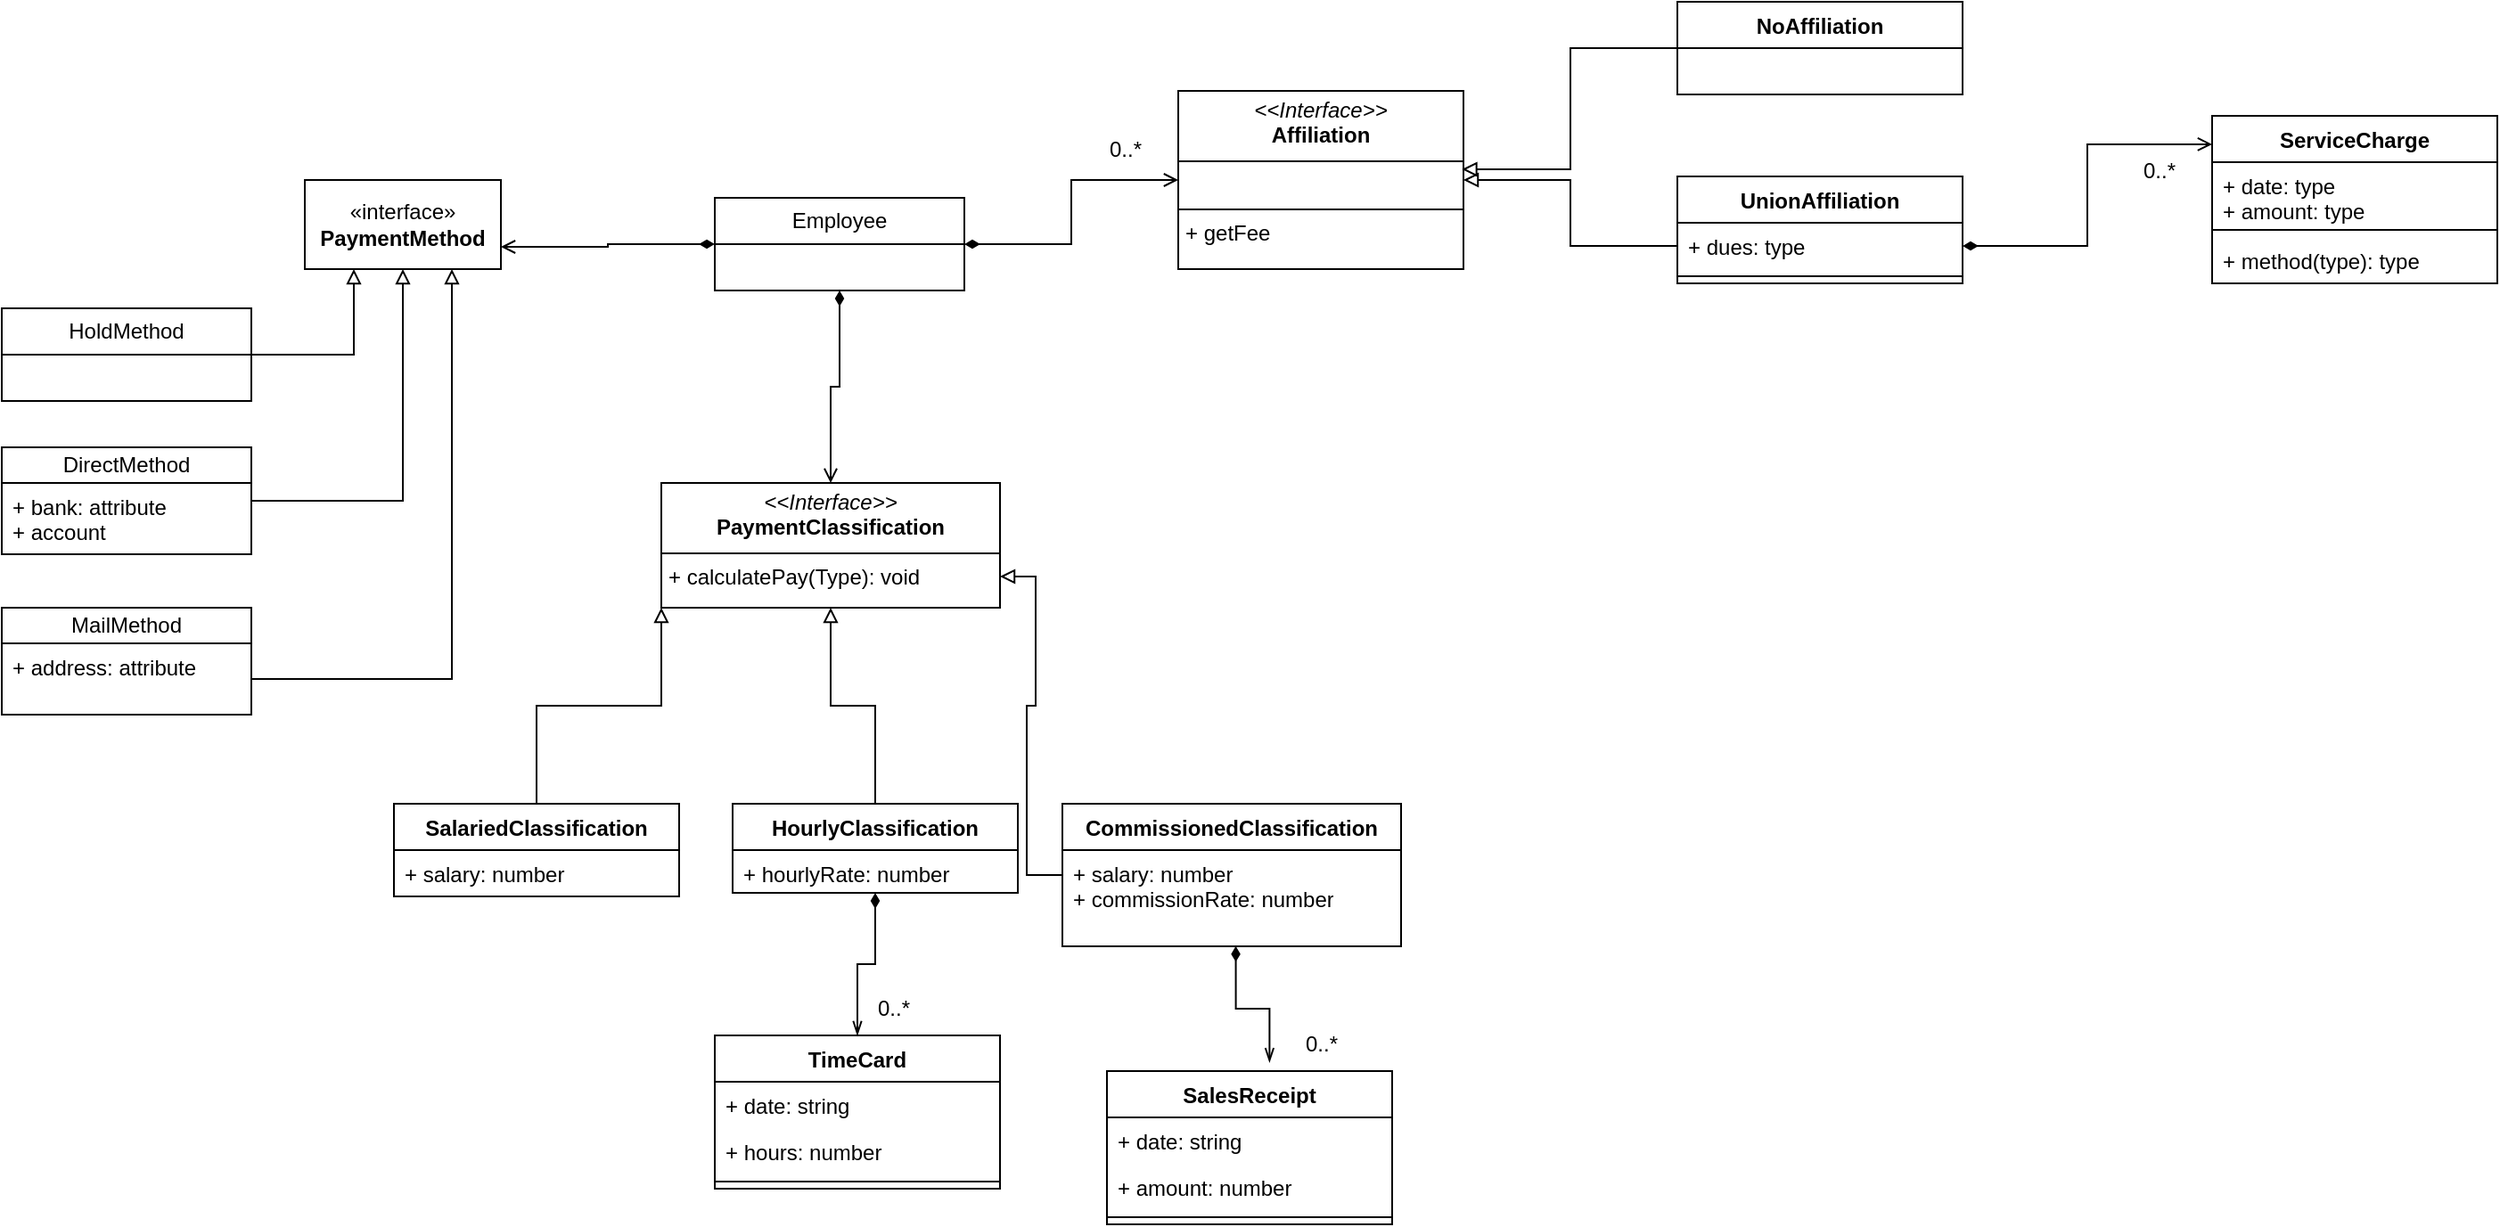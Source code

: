 <mxfile version="24.0.4" type="device">
  <diagram name="employee" id="6TUgTd9j0N-Ey9y_NfMO">
    <mxGraphModel dx="1420" dy="1209" grid="1" gridSize="10" guides="1" tooltips="1" connect="1" arrows="1" fold="1" page="0" pageScale="1" pageWidth="850" pageHeight="1100" math="0" shadow="0">
      <root>
        <mxCell id="0" />
        <mxCell id="1" parent="0" />
        <mxCell id="Q0QQ5eIorKA2mjUOSCse-21" value="" style="edgeStyle=orthogonalEdgeStyle;rounded=0;orthogonalLoop=1;jettySize=auto;html=1;startArrow=diamondThin;startFill=1;endArrow=open;endFill=0;" edge="1" parent="1" source="Q0QQ5eIorKA2mjUOSCse-1" target="Q0QQ5eIorKA2mjUOSCse-6">
          <mxGeometry relative="1" as="geometry" />
        </mxCell>
        <mxCell id="Q0QQ5eIorKA2mjUOSCse-88" style="edgeStyle=orthogonalEdgeStyle;rounded=0;orthogonalLoop=1;jettySize=auto;html=1;entryX=1;entryY=0.75;entryDx=0;entryDy=0;startArrow=diamondThin;startFill=1;endArrow=open;endFill=0;" edge="1" parent="1" source="Q0QQ5eIorKA2mjUOSCse-1" target="Q0QQ5eIorKA2mjUOSCse-53">
          <mxGeometry relative="1" as="geometry" />
        </mxCell>
        <mxCell id="Q0QQ5eIorKA2mjUOSCse-127" style="edgeStyle=orthogonalEdgeStyle;rounded=0;orthogonalLoop=1;jettySize=auto;html=1;entryX=0;entryY=0.5;entryDx=0;entryDy=0;startArrow=diamondThin;startFill=1;endArrow=open;endFill=0;" edge="1" parent="1" source="Q0QQ5eIorKA2mjUOSCse-1" target="Q0QQ5eIorKA2mjUOSCse-100">
          <mxGeometry relative="1" as="geometry" />
        </mxCell>
        <mxCell id="Q0QQ5eIorKA2mjUOSCse-1" value="Employee" style="swimlane;fontStyle=0;childLayout=stackLayout;horizontal=1;startSize=26;fillColor=none;horizontalStack=0;resizeParent=1;resizeParentMax=0;resizeLast=0;collapsible=1;marginBottom=0;whiteSpace=wrap;html=1;" vertex="1" parent="1">
          <mxGeometry x="230" y="60" width="140" height="52" as="geometry">
            <mxRectangle x="270" y="90" width="90" height="30" as="alternateBounds" />
          </mxGeometry>
        </mxCell>
        <mxCell id="Q0QQ5eIorKA2mjUOSCse-6" value="&lt;p style=&quot;margin:0px;margin-top:4px;text-align:center;&quot;&gt;&lt;i&gt;&amp;lt;&amp;lt;Interface&amp;gt;&amp;gt;&lt;/i&gt;&lt;br&gt;&lt;b&gt;PaymentClassification&lt;/b&gt;&lt;/p&gt;&lt;hr size=&quot;1&quot; style=&quot;border-style:solid;&quot;&gt;&lt;p style=&quot;margin:0px;margin-left:4px;&quot;&gt;+ calculatePay(Type): void&lt;br&gt;&lt;/p&gt;&lt;p style=&quot;margin:0px;margin-left:4px;&quot;&gt;&lt;br&gt;&lt;/p&gt;" style="verticalAlign=top;align=left;overflow=fill;html=1;whiteSpace=wrap;" vertex="1" parent="1">
          <mxGeometry x="200" y="220" width="190" height="70" as="geometry" />
        </mxCell>
        <mxCell id="Q0QQ5eIorKA2mjUOSCse-18" style="edgeStyle=orthogonalEdgeStyle;rounded=0;orthogonalLoop=1;jettySize=auto;html=1;entryX=0;entryY=1;entryDx=0;entryDy=0;endArrow=block;endFill=0;" edge="1" parent="1" source="Q0QQ5eIorKA2mjUOSCse-7" target="Q0QQ5eIorKA2mjUOSCse-6">
          <mxGeometry relative="1" as="geometry" />
        </mxCell>
        <mxCell id="Q0QQ5eIorKA2mjUOSCse-7" value="SalariedClassification" style="swimlane;fontStyle=1;align=center;verticalAlign=top;childLayout=stackLayout;horizontal=1;startSize=26;horizontalStack=0;resizeParent=1;resizeParentMax=0;resizeLast=0;collapsible=1;marginBottom=0;whiteSpace=wrap;html=1;" vertex="1" parent="1">
          <mxGeometry x="50" y="400" width="160" height="52" as="geometry" />
        </mxCell>
        <mxCell id="Q0QQ5eIorKA2mjUOSCse-8" value="+ salary: number" style="text;strokeColor=none;fillColor=none;align=left;verticalAlign=top;spacingLeft=4;spacingRight=4;overflow=hidden;rotatable=0;points=[[0,0.5],[1,0.5]];portConstraint=eastwest;whiteSpace=wrap;html=1;" vertex="1" parent="Q0QQ5eIorKA2mjUOSCse-7">
          <mxGeometry y="26" width="160" height="26" as="geometry" />
        </mxCell>
        <mxCell id="Q0QQ5eIorKA2mjUOSCse-19" value="" style="edgeStyle=orthogonalEdgeStyle;rounded=0;orthogonalLoop=1;jettySize=auto;html=1;endArrow=block;endFill=0;" edge="1" parent="1" source="Q0QQ5eIorKA2mjUOSCse-12" target="Q0QQ5eIorKA2mjUOSCse-6">
          <mxGeometry relative="1" as="geometry" />
        </mxCell>
        <mxCell id="Q0QQ5eIorKA2mjUOSCse-118" style="edgeStyle=orthogonalEdgeStyle;rounded=0;orthogonalLoop=1;jettySize=auto;html=1;entryX=0.5;entryY=0;entryDx=0;entryDy=0;startArrow=diamondThin;startFill=1;endArrow=openThin;endFill=0;" edge="1" parent="1" source="Q0QQ5eIorKA2mjUOSCse-12" target="Q0QQ5eIorKA2mjUOSCse-113">
          <mxGeometry relative="1" as="geometry" />
        </mxCell>
        <mxCell id="Q0QQ5eIorKA2mjUOSCse-12" value="HourlyClassification" style="swimlane;fontStyle=1;align=center;verticalAlign=top;childLayout=stackLayout;horizontal=1;startSize=26;horizontalStack=0;resizeParent=1;resizeParentMax=0;resizeLast=0;collapsible=1;marginBottom=0;whiteSpace=wrap;html=1;" vertex="1" parent="1">
          <mxGeometry x="240" y="400" width="160" height="50" as="geometry" />
        </mxCell>
        <mxCell id="Q0QQ5eIorKA2mjUOSCse-13" value="+ hourlyRate: number" style="text;strokeColor=none;fillColor=none;align=left;verticalAlign=top;spacingLeft=4;spacingRight=4;overflow=hidden;rotatable=0;points=[[0,0.5],[1,0.5]];portConstraint=eastwest;whiteSpace=wrap;html=1;" vertex="1" parent="Q0QQ5eIorKA2mjUOSCse-12">
          <mxGeometry y="26" width="160" height="24" as="geometry" />
        </mxCell>
        <mxCell id="Q0QQ5eIorKA2mjUOSCse-20" style="edgeStyle=orthogonalEdgeStyle;rounded=0;orthogonalLoop=1;jettySize=auto;html=1;entryX=1;entryY=0.75;entryDx=0;entryDy=0;endArrow=block;endFill=0;" edge="1" parent="1" source="Q0QQ5eIorKA2mjUOSCse-15" target="Q0QQ5eIorKA2mjUOSCse-6">
          <mxGeometry relative="1" as="geometry" />
        </mxCell>
        <mxCell id="Q0QQ5eIorKA2mjUOSCse-15" value="CommissionedClassification" style="swimlane;fontStyle=1;align=center;verticalAlign=top;childLayout=stackLayout;horizontal=1;startSize=26;horizontalStack=0;resizeParent=1;resizeParentMax=0;resizeLast=0;collapsible=1;marginBottom=0;whiteSpace=wrap;html=1;" vertex="1" parent="1">
          <mxGeometry x="425" y="400" width="190" height="80" as="geometry" />
        </mxCell>
        <mxCell id="Q0QQ5eIorKA2mjUOSCse-16" value="+ salary: number&lt;div&gt;+ commissionRate: number&lt;br&gt;&lt;/div&gt;" style="text;strokeColor=none;fillColor=none;align=left;verticalAlign=top;spacingLeft=4;spacingRight=4;overflow=hidden;rotatable=0;points=[[0,0.5],[1,0.5]];portConstraint=eastwest;whiteSpace=wrap;html=1;" vertex="1" parent="Q0QQ5eIorKA2mjUOSCse-15">
          <mxGeometry y="26" width="190" height="54" as="geometry" />
        </mxCell>
        <mxCell id="Q0QQ5eIorKA2mjUOSCse-53" value="«interface»&lt;br&gt;&lt;b&gt;PaymentMethod&lt;/b&gt;" style="html=1;whiteSpace=wrap;" vertex="1" parent="1">
          <mxGeometry y="50" width="110" height="50" as="geometry" />
        </mxCell>
        <mxCell id="Q0QQ5eIorKA2mjUOSCse-58" style="edgeStyle=orthogonalEdgeStyle;rounded=0;orthogonalLoop=1;jettySize=auto;html=1;entryX=0.5;entryY=1;entryDx=0;entryDy=0;endArrow=block;endFill=0;" edge="1" parent="1" source="Q0QQ5eIorKA2mjUOSCse-54" target="Q0QQ5eIorKA2mjUOSCse-53">
          <mxGeometry relative="1" as="geometry" />
        </mxCell>
        <mxCell id="Q0QQ5eIorKA2mjUOSCse-54" value="DirectMethod" style="swimlane;fontStyle=0;childLayout=stackLayout;horizontal=1;startSize=20;fillColor=none;horizontalStack=0;resizeParent=1;resizeParentMax=0;resizeLast=0;collapsible=1;marginBottom=0;whiteSpace=wrap;html=1;" vertex="1" parent="1">
          <mxGeometry x="-170" y="200" width="140" height="60" as="geometry" />
        </mxCell>
        <mxCell id="Q0QQ5eIorKA2mjUOSCse-81" value="+ bank: attribute&lt;div&gt;+ account&lt;/div&gt;" style="text;strokeColor=none;fillColor=none;align=left;verticalAlign=top;spacingLeft=4;spacingRight=4;overflow=hidden;rotatable=0;points=[[0,0.5],[1,0.5]];portConstraint=eastwest;whiteSpace=wrap;html=1;" vertex="1" parent="Q0QQ5eIorKA2mjUOSCse-54">
          <mxGeometry y="20" width="140" height="40" as="geometry" />
        </mxCell>
        <mxCell id="Q0QQ5eIorKA2mjUOSCse-86" style="edgeStyle=orthogonalEdgeStyle;rounded=0;orthogonalLoop=1;jettySize=auto;html=1;entryX=0.25;entryY=1;entryDx=0;entryDy=0;endArrow=block;endFill=0;" edge="1" parent="1" source="Q0QQ5eIorKA2mjUOSCse-59" target="Q0QQ5eIorKA2mjUOSCse-53">
          <mxGeometry relative="1" as="geometry" />
        </mxCell>
        <mxCell id="Q0QQ5eIorKA2mjUOSCse-59" value="HoldMethod" style="swimlane;fontStyle=0;childLayout=stackLayout;horizontal=1;startSize=26;fillColor=none;horizontalStack=0;resizeParent=1;resizeParentMax=0;resizeLast=0;collapsible=1;marginBottom=0;whiteSpace=wrap;html=1;" vertex="1" parent="1">
          <mxGeometry x="-170" y="122" width="140" height="52" as="geometry" />
        </mxCell>
        <mxCell id="Q0QQ5eIorKA2mjUOSCse-82" value="MailMethod" style="swimlane;fontStyle=0;childLayout=stackLayout;horizontal=1;startSize=20;fillColor=none;horizontalStack=0;resizeParent=1;resizeParentMax=0;resizeLast=0;collapsible=1;marginBottom=0;whiteSpace=wrap;html=1;" vertex="1" parent="1">
          <mxGeometry x="-170" y="290" width="140" height="60" as="geometry" />
        </mxCell>
        <mxCell id="Q0QQ5eIorKA2mjUOSCse-83" value="+ address: attribute" style="text;strokeColor=none;fillColor=none;align=left;verticalAlign=top;spacingLeft=4;spacingRight=4;overflow=hidden;rotatable=0;points=[[0,0.5],[1,0.5]];portConstraint=eastwest;whiteSpace=wrap;html=1;" vertex="1" parent="Q0QQ5eIorKA2mjUOSCse-82">
          <mxGeometry y="20" width="140" height="40" as="geometry" />
        </mxCell>
        <mxCell id="Q0QQ5eIorKA2mjUOSCse-87" style="edgeStyle=orthogonalEdgeStyle;rounded=0;orthogonalLoop=1;jettySize=auto;html=1;entryX=0.75;entryY=1;entryDx=0;entryDy=0;endArrow=block;endFill=0;" edge="1" parent="1" source="Q0QQ5eIorKA2mjUOSCse-83" target="Q0QQ5eIorKA2mjUOSCse-53">
          <mxGeometry relative="1" as="geometry" />
        </mxCell>
        <mxCell id="Q0QQ5eIorKA2mjUOSCse-90" value="NoAffiliation" style="swimlane;fontStyle=1;align=center;verticalAlign=top;childLayout=stackLayout;horizontal=1;startSize=26;horizontalStack=0;resizeParent=1;resizeParentMax=0;resizeLast=0;collapsible=1;marginBottom=0;whiteSpace=wrap;html=1;" vertex="1" parent="1">
          <mxGeometry x="770" y="-50" width="160" height="52" as="geometry" />
        </mxCell>
        <mxCell id="Q0QQ5eIorKA2mjUOSCse-94" value="UnionAffiliation" style="swimlane;fontStyle=1;align=center;verticalAlign=top;childLayout=stackLayout;horizontal=1;startSize=26;horizontalStack=0;resizeParent=1;resizeParentMax=0;resizeLast=0;collapsible=1;marginBottom=0;whiteSpace=wrap;html=1;" vertex="1" parent="1">
          <mxGeometry x="770" y="48" width="160" height="60" as="geometry" />
        </mxCell>
        <mxCell id="Q0QQ5eIorKA2mjUOSCse-95" value="+ dues: type" style="text;strokeColor=none;fillColor=none;align=left;verticalAlign=top;spacingLeft=4;spacingRight=4;overflow=hidden;rotatable=0;points=[[0,0.5],[1,0.5]];portConstraint=eastwest;whiteSpace=wrap;html=1;" vertex="1" parent="Q0QQ5eIorKA2mjUOSCse-94">
          <mxGeometry y="26" width="160" height="26" as="geometry" />
        </mxCell>
        <mxCell id="Q0QQ5eIorKA2mjUOSCse-96" value="" style="line;strokeWidth=1;fillColor=none;align=left;verticalAlign=middle;spacingTop=-1;spacingLeft=3;spacingRight=3;rotatable=0;labelPosition=right;points=[];portConstraint=eastwest;strokeColor=inherit;" vertex="1" parent="Q0QQ5eIorKA2mjUOSCse-94">
          <mxGeometry y="52" width="160" height="8" as="geometry" />
        </mxCell>
        <mxCell id="Q0QQ5eIorKA2mjUOSCse-100" value="&lt;p style=&quot;margin:0px;margin-top:4px;text-align:center;&quot;&gt;&lt;i&gt;&amp;lt;&amp;lt;Interface&amp;gt;&amp;gt;&lt;/i&gt;&lt;br&gt;&lt;b&gt;Affiliation&lt;/b&gt;&lt;/p&gt;&lt;hr size=&quot;1&quot; style=&quot;border-style:solid;&quot;&gt;&lt;p style=&quot;margin:0px;margin-left:4px;&quot;&gt;&lt;br&gt;&lt;/p&gt;&lt;hr size=&quot;1&quot; style=&quot;border-style:solid;&quot;&gt;&lt;p style=&quot;margin:0px;margin-left:4px;&quot;&gt;+ getFee&lt;br&gt;&lt;br&gt;&lt;/p&gt;" style="verticalAlign=top;align=left;overflow=fill;html=1;whiteSpace=wrap;" vertex="1" parent="1">
          <mxGeometry x="490" width="160" height="100" as="geometry" />
        </mxCell>
        <mxCell id="Q0QQ5eIorKA2mjUOSCse-101" value="ServiceCharge" style="swimlane;fontStyle=1;align=center;verticalAlign=top;childLayout=stackLayout;horizontal=1;startSize=26;horizontalStack=0;resizeParent=1;resizeParentMax=0;resizeLast=0;collapsible=1;marginBottom=0;whiteSpace=wrap;html=1;" vertex="1" parent="1">
          <mxGeometry x="1070" y="14" width="160" height="94" as="geometry" />
        </mxCell>
        <mxCell id="Q0QQ5eIorKA2mjUOSCse-102" value="+ date: type&lt;div&gt;+ amount: type&lt;br&gt;&lt;/div&gt;" style="text;strokeColor=none;fillColor=none;align=left;verticalAlign=top;spacingLeft=4;spacingRight=4;overflow=hidden;rotatable=0;points=[[0,0.5],[1,0.5]];portConstraint=eastwest;whiteSpace=wrap;html=1;" vertex="1" parent="Q0QQ5eIorKA2mjUOSCse-101">
          <mxGeometry y="26" width="160" height="34" as="geometry" />
        </mxCell>
        <mxCell id="Q0QQ5eIorKA2mjUOSCse-103" value="" style="line;strokeWidth=1;fillColor=none;align=left;verticalAlign=middle;spacingTop=-1;spacingLeft=3;spacingRight=3;rotatable=0;labelPosition=right;points=[];portConstraint=eastwest;strokeColor=inherit;" vertex="1" parent="Q0QQ5eIorKA2mjUOSCse-101">
          <mxGeometry y="60" width="160" height="8" as="geometry" />
        </mxCell>
        <mxCell id="Q0QQ5eIorKA2mjUOSCse-104" value="+ method(type): type" style="text;strokeColor=none;fillColor=none;align=left;verticalAlign=top;spacingLeft=4;spacingRight=4;overflow=hidden;rotatable=0;points=[[0,0.5],[1,0.5]];portConstraint=eastwest;whiteSpace=wrap;html=1;" vertex="1" parent="Q0QQ5eIorKA2mjUOSCse-101">
          <mxGeometry y="68" width="160" height="26" as="geometry" />
        </mxCell>
        <mxCell id="Q0QQ5eIorKA2mjUOSCse-105" style="edgeStyle=orthogonalEdgeStyle;rounded=0;orthogonalLoop=1;jettySize=auto;html=1;entryX=0.995;entryY=0.44;entryDx=0;entryDy=0;entryPerimeter=0;endArrow=block;endFill=0;" edge="1" parent="1" source="Q0QQ5eIorKA2mjUOSCse-90" target="Q0QQ5eIorKA2mjUOSCse-100">
          <mxGeometry relative="1" as="geometry" />
        </mxCell>
        <mxCell id="Q0QQ5eIorKA2mjUOSCse-106" style="edgeStyle=orthogonalEdgeStyle;rounded=0;orthogonalLoop=1;jettySize=auto;html=1;endArrow=block;endFill=0;" edge="1" parent="1" source="Q0QQ5eIorKA2mjUOSCse-95" target="Q0QQ5eIorKA2mjUOSCse-100">
          <mxGeometry relative="1" as="geometry" />
        </mxCell>
        <mxCell id="Q0QQ5eIorKA2mjUOSCse-109" style="edgeStyle=orthogonalEdgeStyle;rounded=0;orthogonalLoop=1;jettySize=auto;html=1;entryX=0;entryY=0.17;entryDx=0;entryDy=0;entryPerimeter=0;startArrow=diamondThin;startFill=1;endArrow=open;endFill=0;" edge="1" parent="1" source="Q0QQ5eIorKA2mjUOSCse-95" target="Q0QQ5eIorKA2mjUOSCse-101">
          <mxGeometry relative="1" as="geometry" />
        </mxCell>
        <mxCell id="Q0QQ5eIorKA2mjUOSCse-110" value="0..*" style="text;html=1;align=center;verticalAlign=middle;resizable=0;points=[];autosize=1;strokeColor=none;fillColor=none;" vertex="1" parent="1">
          <mxGeometry x="1020" y="30" width="40" height="30" as="geometry" />
        </mxCell>
        <mxCell id="Q0QQ5eIorKA2mjUOSCse-113" value="TimeCard" style="swimlane;fontStyle=1;align=center;verticalAlign=top;childLayout=stackLayout;horizontal=1;startSize=26;horizontalStack=0;resizeParent=1;resizeParentMax=0;resizeLast=0;collapsible=1;marginBottom=0;whiteSpace=wrap;html=1;" vertex="1" parent="1">
          <mxGeometry x="230" y="530" width="160" height="86" as="geometry" />
        </mxCell>
        <mxCell id="Q0QQ5eIorKA2mjUOSCse-117" value="+ date: string" style="text;strokeColor=none;fillColor=none;align=left;verticalAlign=top;spacingLeft=4;spacingRight=4;overflow=hidden;rotatable=0;points=[[0,0.5],[1,0.5]];portConstraint=eastwest;whiteSpace=wrap;html=1;" vertex="1" parent="Q0QQ5eIorKA2mjUOSCse-113">
          <mxGeometry y="26" width="160" height="26" as="geometry" />
        </mxCell>
        <mxCell id="Q0QQ5eIorKA2mjUOSCse-114" value="+ hours: number&lt;div&gt;&lt;br&gt;&lt;/div&gt;" style="text;strokeColor=none;fillColor=none;align=left;verticalAlign=top;spacingLeft=4;spacingRight=4;overflow=hidden;rotatable=0;points=[[0,0.5],[1,0.5]];portConstraint=eastwest;whiteSpace=wrap;html=1;" vertex="1" parent="Q0QQ5eIorKA2mjUOSCse-113">
          <mxGeometry y="52" width="160" height="26" as="geometry" />
        </mxCell>
        <mxCell id="Q0QQ5eIorKA2mjUOSCse-115" value="" style="line;strokeWidth=1;fillColor=none;align=left;verticalAlign=middle;spacingTop=-1;spacingLeft=3;spacingRight=3;rotatable=0;labelPosition=right;points=[];portConstraint=eastwest;strokeColor=inherit;" vertex="1" parent="Q0QQ5eIorKA2mjUOSCse-113">
          <mxGeometry y="78" width="160" height="8" as="geometry" />
        </mxCell>
        <mxCell id="Q0QQ5eIorKA2mjUOSCse-119" value="0..*" style="text;html=1;align=center;verticalAlign=middle;resizable=0;points=[];autosize=1;strokeColor=none;fillColor=none;" vertex="1" parent="1">
          <mxGeometry x="310" y="500" width="40" height="30" as="geometry" />
        </mxCell>
        <mxCell id="Q0QQ5eIorKA2mjUOSCse-120" value="SalesReceipt" style="swimlane;fontStyle=1;align=center;verticalAlign=top;childLayout=stackLayout;horizontal=1;startSize=26;horizontalStack=0;resizeParent=1;resizeParentMax=0;resizeLast=0;collapsible=1;marginBottom=0;whiteSpace=wrap;html=1;" vertex="1" parent="1">
          <mxGeometry x="450" y="550" width="160" height="86" as="geometry" />
        </mxCell>
        <mxCell id="Q0QQ5eIorKA2mjUOSCse-121" value="+ date: string" style="text;strokeColor=none;fillColor=none;align=left;verticalAlign=top;spacingLeft=4;spacingRight=4;overflow=hidden;rotatable=0;points=[[0,0.5],[1,0.5]];portConstraint=eastwest;whiteSpace=wrap;html=1;" vertex="1" parent="Q0QQ5eIorKA2mjUOSCse-120">
          <mxGeometry y="26" width="160" height="26" as="geometry" />
        </mxCell>
        <mxCell id="Q0QQ5eIorKA2mjUOSCse-122" value="+ amount: number&lt;div&gt;&lt;br&gt;&lt;/div&gt;" style="text;strokeColor=none;fillColor=none;align=left;verticalAlign=top;spacingLeft=4;spacingRight=4;overflow=hidden;rotatable=0;points=[[0,0.5],[1,0.5]];portConstraint=eastwest;whiteSpace=wrap;html=1;" vertex="1" parent="Q0QQ5eIorKA2mjUOSCse-120">
          <mxGeometry y="52" width="160" height="26" as="geometry" />
        </mxCell>
        <mxCell id="Q0QQ5eIorKA2mjUOSCse-123" value="" style="line;strokeWidth=1;fillColor=none;align=left;verticalAlign=middle;spacingTop=-1;spacingLeft=3;spacingRight=3;rotatable=0;labelPosition=right;points=[];portConstraint=eastwest;strokeColor=inherit;" vertex="1" parent="Q0QQ5eIorKA2mjUOSCse-120">
          <mxGeometry y="78" width="160" height="8" as="geometry" />
        </mxCell>
        <mxCell id="Q0QQ5eIorKA2mjUOSCse-125" style="edgeStyle=orthogonalEdgeStyle;rounded=0;orthogonalLoop=1;jettySize=auto;html=1;startArrow=diamondThin;startFill=1;endArrow=openThin;endFill=0;exitX=0.512;exitY=0.997;exitDx=0;exitDy=0;exitPerimeter=0;entryX=0.57;entryY=-0.057;entryDx=0;entryDy=0;entryPerimeter=0;" edge="1" parent="1" source="Q0QQ5eIorKA2mjUOSCse-16" target="Q0QQ5eIorKA2mjUOSCse-120">
          <mxGeometry relative="1" as="geometry">
            <mxPoint x="506" y="460" as="sourcePoint" />
            <mxPoint x="570" y="550" as="targetPoint" />
          </mxGeometry>
        </mxCell>
        <mxCell id="Q0QQ5eIorKA2mjUOSCse-126" value="0..*" style="text;html=1;align=center;verticalAlign=middle;resizable=0;points=[];autosize=1;strokeColor=none;fillColor=none;" vertex="1" parent="1">
          <mxGeometry x="550" y="520" width="40" height="30" as="geometry" />
        </mxCell>
        <mxCell id="Q0QQ5eIorKA2mjUOSCse-129" value="0..*" style="text;html=1;align=center;verticalAlign=middle;resizable=0;points=[];autosize=1;strokeColor=none;fillColor=none;" vertex="1" parent="1">
          <mxGeometry x="440" y="18" width="40" height="30" as="geometry" />
        </mxCell>
      </root>
    </mxGraphModel>
  </diagram>
</mxfile>

